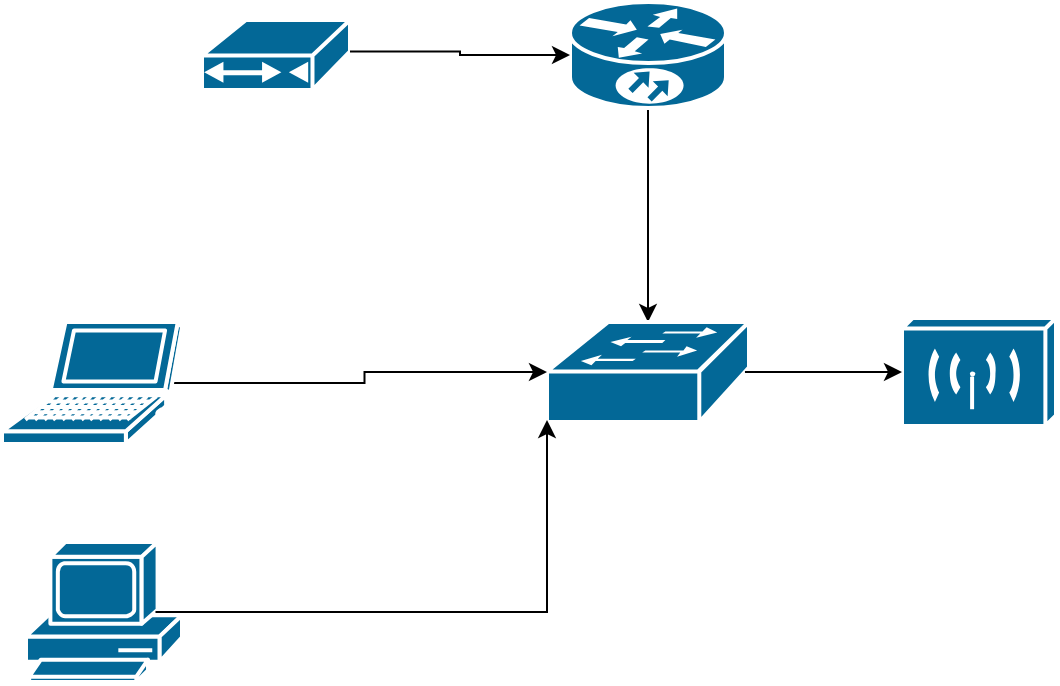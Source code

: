 <mxfile version="24.7.16">
  <diagram name="Pagina-1" id="OvpVIhmK7fYH2AwkP-_o">
    <mxGraphModel dx="1050" dy="522" grid="1" gridSize="10" guides="1" tooltips="1" connect="1" arrows="1" fold="1" page="1" pageScale="1" pageWidth="827" pageHeight="1169" math="0" shadow="0">
      <root>
        <mxCell id="0" />
        <mxCell id="1" parent="0" />
        <mxCell id="UM7xmdeDkemKs3dX6sJn-1" value="" style="shape=mxgraph.cisco.modems_and_phones.cable_modem;sketch=0;html=1;pointerEvents=1;dashed=0;fillColor=#036897;strokeColor=#ffffff;strokeWidth=2;verticalLabelPosition=bottom;verticalAlign=top;align=center;outlineConnect=0;" vertex="1" parent="1">
          <mxGeometry x="230" y="254" width="74" height="35" as="geometry" />
        </mxCell>
        <mxCell id="UM7xmdeDkemKs3dX6sJn-9" style="edgeStyle=orthogonalEdgeStyle;rounded=0;orthogonalLoop=1;jettySize=auto;html=1;exitX=0.5;exitY=1;exitDx=0;exitDy=0;exitPerimeter=0;" edge="1" parent="1" source="UM7xmdeDkemKs3dX6sJn-2" target="UM7xmdeDkemKs3dX6sJn-3">
          <mxGeometry relative="1" as="geometry" />
        </mxCell>
        <mxCell id="UM7xmdeDkemKs3dX6sJn-2" value="" style="shape=mxgraph.cisco.routers.10700;sketch=0;html=1;pointerEvents=1;dashed=0;fillColor=#036897;strokeColor=#ffffff;strokeWidth=2;verticalLabelPosition=bottom;verticalAlign=top;align=center;outlineConnect=0;" vertex="1" parent="1">
          <mxGeometry x="414" y="245" width="78" height="53" as="geometry" />
        </mxCell>
        <mxCell id="UM7xmdeDkemKs3dX6sJn-3" value="" style="shape=mxgraph.cisco.switches.workgroup_switch;sketch=0;html=1;pointerEvents=1;dashed=0;fillColor=#036897;strokeColor=#ffffff;strokeWidth=2;verticalLabelPosition=bottom;verticalAlign=top;align=center;outlineConnect=0;" vertex="1" parent="1">
          <mxGeometry x="402.5" y="405" width="101" height="50" as="geometry" />
        </mxCell>
        <mxCell id="UM7xmdeDkemKs3dX6sJn-8" style="edgeStyle=orthogonalEdgeStyle;rounded=0;orthogonalLoop=1;jettySize=auto;html=1;exitX=1;exitY=0.45;exitDx=0;exitDy=0;exitPerimeter=0;entryX=0;entryY=0.5;entryDx=0;entryDy=0;entryPerimeter=0;" edge="1" parent="1" source="UM7xmdeDkemKs3dX6sJn-1" target="UM7xmdeDkemKs3dX6sJn-2">
          <mxGeometry relative="1" as="geometry" />
        </mxCell>
        <mxCell id="UM7xmdeDkemKs3dX6sJn-13" value="" style="shape=mxgraph.cisco.wireless.wireless_transport;sketch=0;html=1;pointerEvents=1;dashed=0;fillColor=#036897;strokeColor=#ffffff;strokeWidth=2;verticalLabelPosition=bottom;verticalAlign=top;align=center;outlineConnect=0;" vertex="1" parent="1">
          <mxGeometry x="580" y="403" width="77" height="54" as="geometry" />
        </mxCell>
        <mxCell id="UM7xmdeDkemKs3dX6sJn-14" style="edgeStyle=orthogonalEdgeStyle;rounded=0;orthogonalLoop=1;jettySize=auto;html=1;exitX=0.98;exitY=0.5;exitDx=0;exitDy=0;exitPerimeter=0;entryX=0;entryY=0.5;entryDx=0;entryDy=0;entryPerimeter=0;" edge="1" parent="1" source="UM7xmdeDkemKs3dX6sJn-3" target="UM7xmdeDkemKs3dX6sJn-13">
          <mxGeometry relative="1" as="geometry" />
        </mxCell>
        <mxCell id="UM7xmdeDkemKs3dX6sJn-17" style="edgeStyle=orthogonalEdgeStyle;rounded=0;orthogonalLoop=1;jettySize=auto;html=1;exitX=0.95;exitY=0.5;exitDx=0;exitDy=0;exitPerimeter=0;" edge="1" parent="1" source="UM7xmdeDkemKs3dX6sJn-16" target="UM7xmdeDkemKs3dX6sJn-3">
          <mxGeometry relative="1" as="geometry" />
        </mxCell>
        <mxCell id="UM7xmdeDkemKs3dX6sJn-16" value="" style="shape=mxgraph.cisco.computers_and_peripherals.laptop;sketch=0;html=1;pointerEvents=1;dashed=0;fillColor=#036897;strokeColor=#ffffff;strokeWidth=2;verticalLabelPosition=bottom;verticalAlign=top;align=center;outlineConnect=0;" vertex="1" parent="1">
          <mxGeometry x="130" y="405" width="90" height="61" as="geometry" />
        </mxCell>
        <mxCell id="UM7xmdeDkemKs3dX6sJn-18" value="" style="shape=mxgraph.cisco.computers_and_peripherals.pc;sketch=0;html=1;pointerEvents=1;dashed=0;fillColor=#036897;strokeColor=#ffffff;strokeWidth=2;verticalLabelPosition=bottom;verticalAlign=top;align=center;outlineConnect=0;" vertex="1" parent="1">
          <mxGeometry x="142" y="515" width="78" height="70" as="geometry" />
        </mxCell>
        <mxCell id="UM7xmdeDkemKs3dX6sJn-19" style="edgeStyle=orthogonalEdgeStyle;rounded=0;orthogonalLoop=1;jettySize=auto;html=1;exitX=0.83;exitY=0.5;exitDx=0;exitDy=0;exitPerimeter=0;entryX=0;entryY=0.98;entryDx=0;entryDy=0;entryPerimeter=0;" edge="1" parent="1" source="UM7xmdeDkemKs3dX6sJn-18" target="UM7xmdeDkemKs3dX6sJn-3">
          <mxGeometry relative="1" as="geometry" />
        </mxCell>
      </root>
    </mxGraphModel>
  </diagram>
</mxfile>
